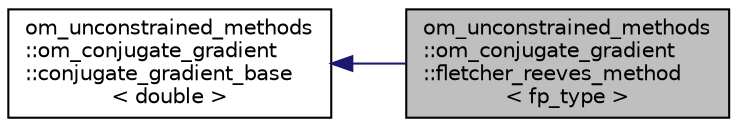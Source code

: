 digraph "om_unconstrained_methods::om_conjugate_gradient::fletcher_reeves_method&lt; fp_type &gt;"
{
 // LATEX_PDF_SIZE
  edge [fontname="Helvetica",fontsize="10",labelfontname="Helvetica",labelfontsize="10"];
  node [fontname="Helvetica",fontsize="10",shape=record];
  rankdir="LR";
  Node1 [label="om_unconstrained_methods\l::om_conjugate_gradient\l::fletcher_reeves_method\l\< fp_type \>",height=0.2,width=0.4,color="black", fillcolor="grey75", style="filled", fontcolor="black",tooltip="Fletcher-Reeves method object."];
  Node2 -> Node1 [dir="back",color="midnightblue",fontsize="10",style="solid",fontname="Helvetica"];
  Node2 [label="om_unconstrained_methods\l::om_conjugate_gradient\l::conjugate_gradient_base\l\< double \>",height=0.2,width=0.4,color="black", fillcolor="white", style="filled",URL="$classom__unconstrained__methods_1_1om__conjugate__gradient_1_1conjugate__gradient__base.html",tooltip=" "];
}
